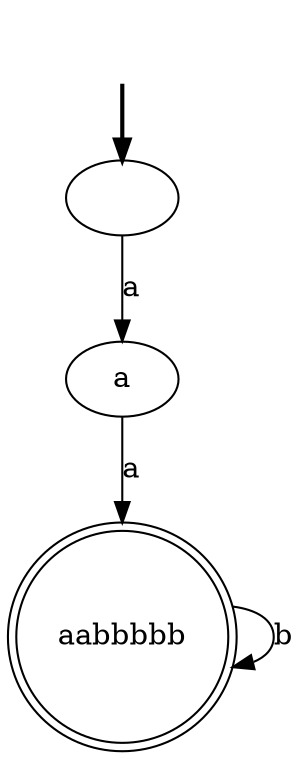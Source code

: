 digraph {
	fake [style=invisible]
	"" [root=true]
	aabbbbb [shape=doublecircle]
	a
	fake -> "" [style=bold]
	"" -> a [label=a]
	a -> aabbbbb [label=a]
	aabbbbb -> aabbbbb [label=b]
}
